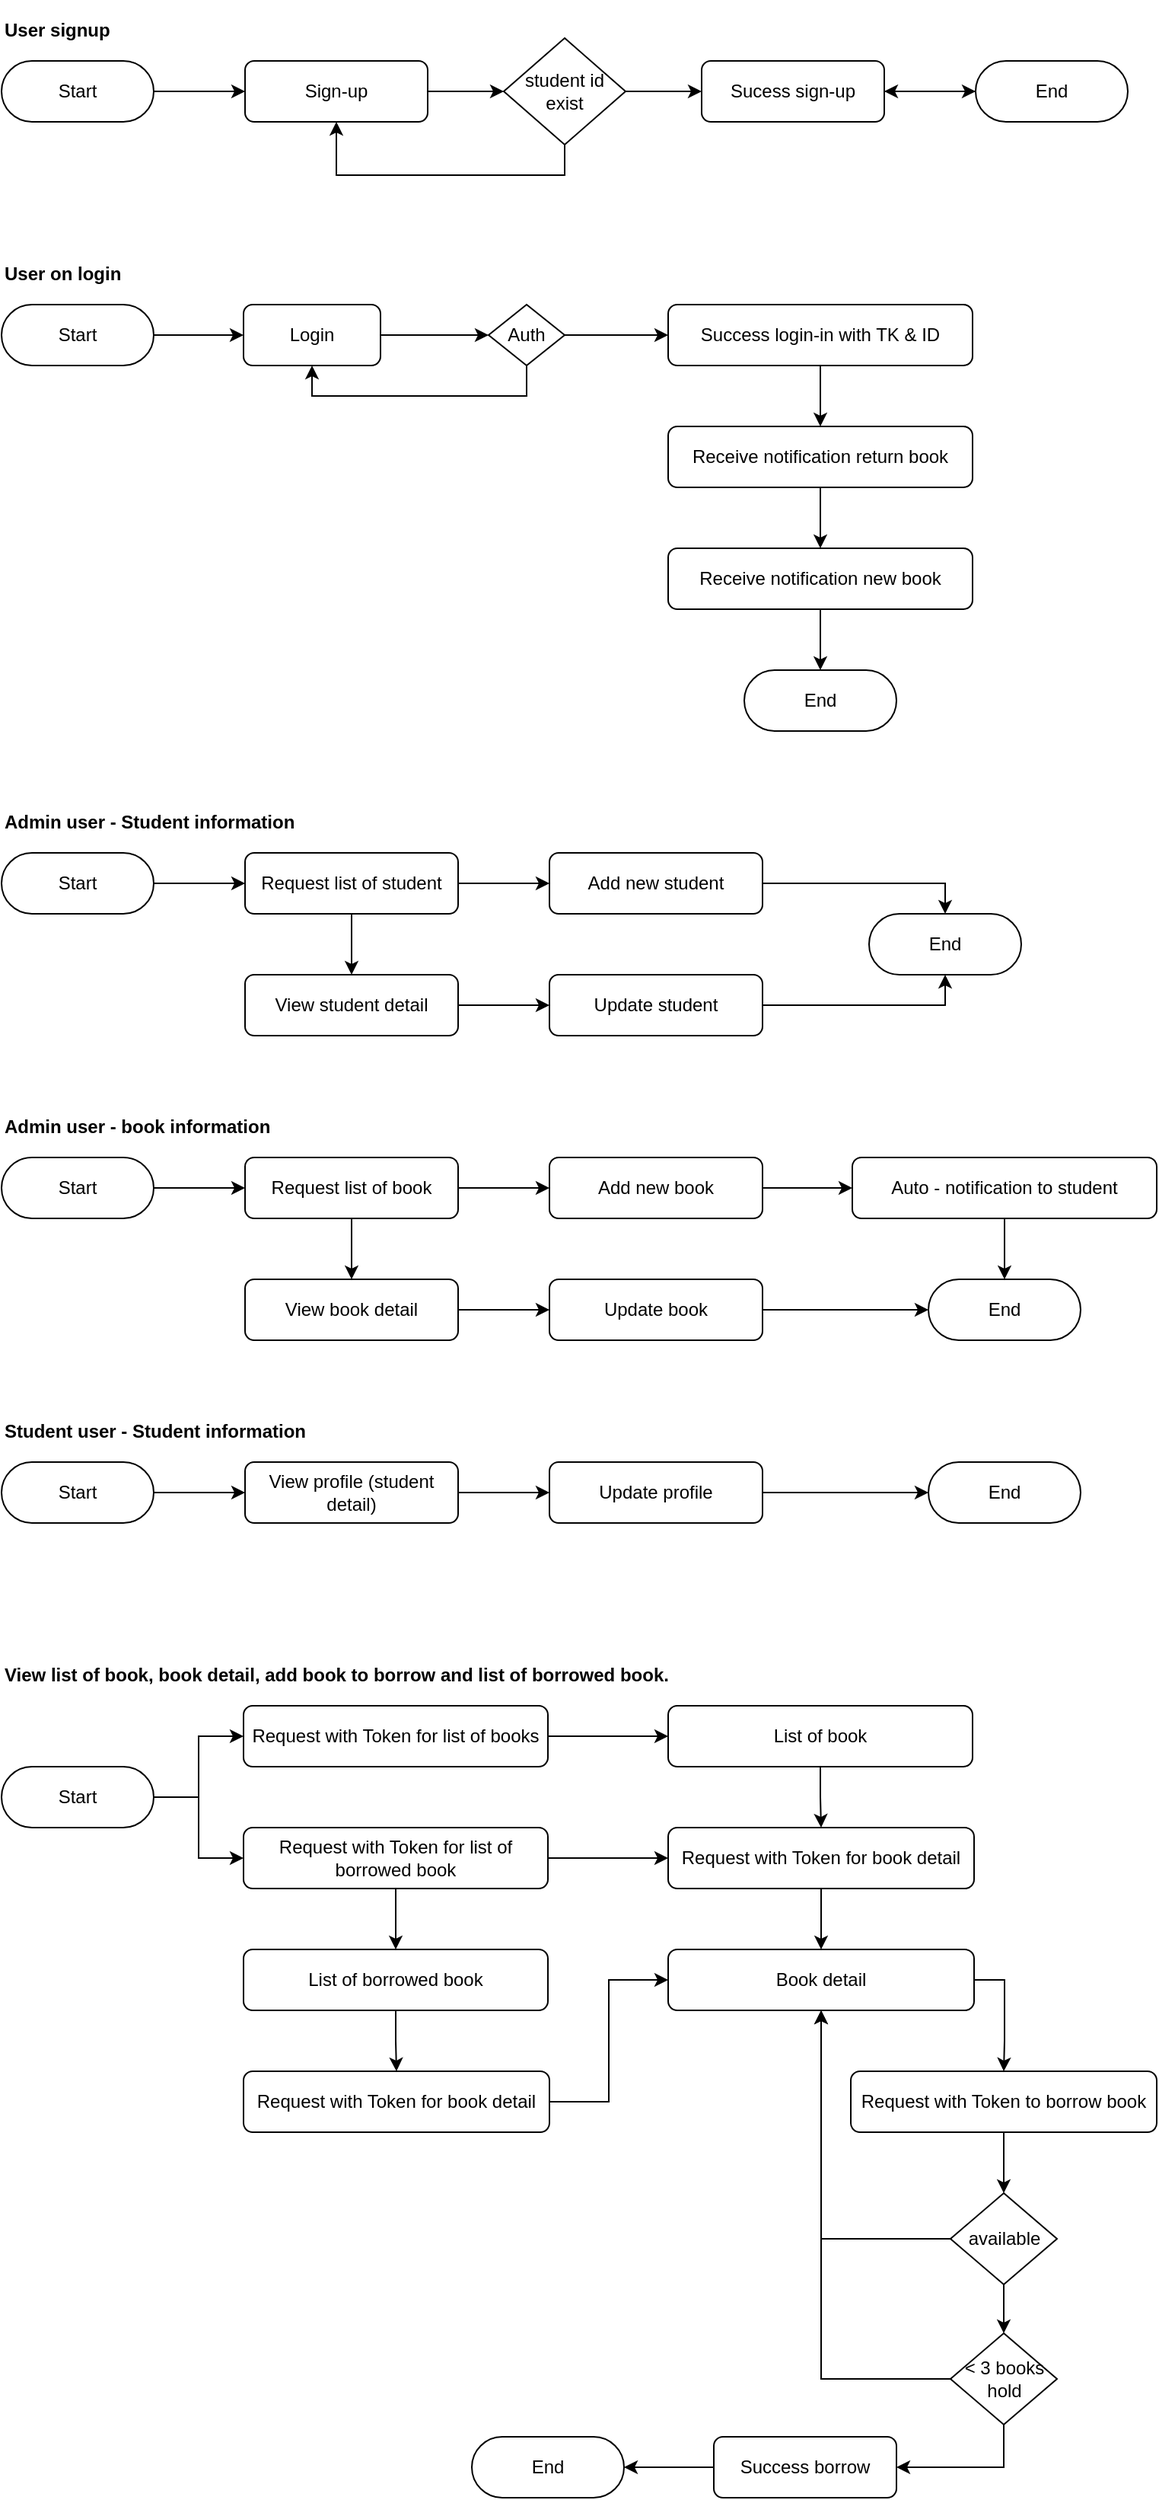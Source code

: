 <mxfile version="27.1.1">
  <diagram name="Page-1" id="GAO5cUe2HdDr9bMzGDML">
    <mxGraphModel dx="1042" dy="1635" grid="1" gridSize="10" guides="1" tooltips="1" connect="1" arrows="1" fold="1" page="1" pageScale="1" pageWidth="850" pageHeight="1100" math="0" shadow="0">
      <root>
        <mxCell id="0" />
        <mxCell id="1" parent="0" />
        <mxCell id="ODzFaRq6WEOHa14aDfQa-3" style="edgeStyle=orthogonalEdgeStyle;rounded=0;orthogonalLoop=1;jettySize=auto;html=1;exitX=1;exitY=0.5;exitDx=0;exitDy=0;entryX=0;entryY=0.5;entryDx=0;entryDy=0;" parent="1" source="ODzFaRq6WEOHa14aDfQa-1" target="ODzFaRq6WEOHa14aDfQa-2" edge="1">
          <mxGeometry relative="1" as="geometry" />
        </mxCell>
        <mxCell id="ODzFaRq6WEOHa14aDfQa-1" value="Start" style="rounded=1;whiteSpace=wrap;html=1;arcSize=50;" parent="1" vertex="1">
          <mxGeometry x="40" y="-1040" width="100" height="40" as="geometry" />
        </mxCell>
        <mxCell id="ODzFaRq6WEOHa14aDfQa-5" style="edgeStyle=orthogonalEdgeStyle;rounded=0;orthogonalLoop=1;jettySize=auto;html=1;exitX=1;exitY=0.5;exitDx=0;exitDy=0;entryX=0;entryY=0.5;entryDx=0;entryDy=0;" parent="1" source="ODzFaRq6WEOHa14aDfQa-2" target="ODzFaRq6WEOHa14aDfQa-4" edge="1">
          <mxGeometry relative="1" as="geometry" />
        </mxCell>
        <mxCell id="ODzFaRq6WEOHa14aDfQa-2" value="Sign-up" style="rounded=1;whiteSpace=wrap;html=1;" parent="1" vertex="1">
          <mxGeometry x="200" y="-1040" width="120" height="40" as="geometry" />
        </mxCell>
        <mxCell id="ODzFaRq6WEOHa14aDfQa-7" style="edgeStyle=orthogonalEdgeStyle;rounded=0;orthogonalLoop=1;jettySize=auto;html=1;exitX=1;exitY=0.5;exitDx=0;exitDy=0;" parent="1" source="ODzFaRq6WEOHa14aDfQa-4" target="ODzFaRq6WEOHa14aDfQa-6" edge="1">
          <mxGeometry relative="1" as="geometry" />
        </mxCell>
        <mxCell id="ODzFaRq6WEOHa14aDfQa-10" style="edgeStyle=orthogonalEdgeStyle;rounded=0;orthogonalLoop=1;jettySize=auto;html=1;exitX=0.5;exitY=1;exitDx=0;exitDy=0;entryX=0.5;entryY=1;entryDx=0;entryDy=0;" parent="1" source="ODzFaRq6WEOHa14aDfQa-4" target="ODzFaRq6WEOHa14aDfQa-2" edge="1">
          <mxGeometry relative="1" as="geometry" />
        </mxCell>
        <mxCell id="ODzFaRq6WEOHa14aDfQa-4" value="student id&lt;div&gt;exist&lt;/div&gt;" style="rhombus;whiteSpace=wrap;html=1;" parent="1" vertex="1">
          <mxGeometry x="370" y="-1055" width="80" height="70" as="geometry" />
        </mxCell>
        <mxCell id="ODzFaRq6WEOHa14aDfQa-9" style="edgeStyle=orthogonalEdgeStyle;rounded=0;orthogonalLoop=1;jettySize=auto;html=1;exitX=1;exitY=0.5;exitDx=0;exitDy=0;entryX=0;entryY=0.5;entryDx=0;entryDy=0;" parent="1" source="ODzFaRq6WEOHa14aDfQa-6" edge="1">
          <mxGeometry relative="1" as="geometry">
            <mxPoint x="680" y="-1020" as="targetPoint" />
          </mxGeometry>
        </mxCell>
        <mxCell id="ODzFaRq6WEOHa14aDfQa-6" value="Sucess sign-up" style="rounded=1;whiteSpace=wrap;html=1;" parent="1" vertex="1">
          <mxGeometry x="500" y="-1040" width="120" height="40" as="geometry" />
        </mxCell>
        <mxCell id="qLBC6d98YUBexqSDk2NZ-1" value="" style="edgeStyle=orthogonalEdgeStyle;rounded=0;orthogonalLoop=1;jettySize=auto;html=1;" parent="1" source="ODzFaRq6WEOHa14aDfQa-8" target="ODzFaRq6WEOHa14aDfQa-6" edge="1">
          <mxGeometry relative="1" as="geometry" />
        </mxCell>
        <mxCell id="ODzFaRq6WEOHa14aDfQa-8" value="End" style="rounded=1;whiteSpace=wrap;html=1;arcSize=50;" parent="1" vertex="1">
          <mxGeometry x="680" y="-1040" width="100" height="40" as="geometry" />
        </mxCell>
        <mxCell id="ODzFaRq6WEOHa14aDfQa-11" value="User signup" style="text;html=1;align=left;verticalAlign=middle;whiteSpace=wrap;rounded=0;fontStyle=1" parent="1" vertex="1">
          <mxGeometry x="40" y="-1080" width="120" height="40" as="geometry" />
        </mxCell>
        <mxCell id="ODzFaRq6WEOHa14aDfQa-12" value="Admin user - Student information" style="text;html=1;align=left;verticalAlign=middle;whiteSpace=wrap;rounded=0;fontStyle=1" parent="1" vertex="1">
          <mxGeometry x="40" y="-560" width="759" height="40" as="geometry" />
        </mxCell>
        <mxCell id="ODzFaRq6WEOHa14aDfQa-18" style="edgeStyle=orthogonalEdgeStyle;rounded=0;orthogonalLoop=1;jettySize=auto;html=1;exitX=1;exitY=0.5;exitDx=0;exitDy=0;entryX=0;entryY=0.5;entryDx=0;entryDy=0;" parent="1" source="ODzFaRq6WEOHa14aDfQa-13" target="ODzFaRq6WEOHa14aDfQa-17" edge="1">
          <mxGeometry relative="1" as="geometry" />
        </mxCell>
        <mxCell id="ODzFaRq6WEOHa14aDfQa-13" value="Start" style="rounded=1;whiteSpace=wrap;html=1;arcSize=50;" parent="1" vertex="1">
          <mxGeometry x="40" y="-520" width="100" height="40" as="geometry" />
        </mxCell>
        <mxCell id="ODzFaRq6WEOHa14aDfQa-45" style="edgeStyle=orthogonalEdgeStyle;rounded=0;orthogonalLoop=1;jettySize=auto;html=1;exitX=1;exitY=0.5;exitDx=0;exitDy=0;entryX=0.5;entryY=0;entryDx=0;entryDy=0;" parent="1" source="ODzFaRq6WEOHa14aDfQa-16" target="ODzFaRq6WEOHa14aDfQa-44" edge="1">
          <mxGeometry relative="1" as="geometry" />
        </mxCell>
        <mxCell id="ODzFaRq6WEOHa14aDfQa-16" value="Add new student" style="rounded=1;whiteSpace=wrap;html=1;" parent="1" vertex="1">
          <mxGeometry x="400" y="-520" width="140" height="40" as="geometry" />
        </mxCell>
        <mxCell id="ODzFaRq6WEOHa14aDfQa-19" style="edgeStyle=orthogonalEdgeStyle;rounded=0;orthogonalLoop=1;jettySize=auto;html=1;exitX=1;exitY=0.5;exitDx=0;exitDy=0;entryX=0;entryY=0.5;entryDx=0;entryDy=0;" parent="1" source="ODzFaRq6WEOHa14aDfQa-17" target="ODzFaRq6WEOHa14aDfQa-16" edge="1">
          <mxGeometry relative="1" as="geometry" />
        </mxCell>
        <mxCell id="ODzFaRq6WEOHa14aDfQa-21" style="edgeStyle=orthogonalEdgeStyle;rounded=0;orthogonalLoop=1;jettySize=auto;html=1;exitX=0.5;exitY=1;exitDx=0;exitDy=0;entryX=0.5;entryY=0;entryDx=0;entryDy=0;" parent="1" source="ODzFaRq6WEOHa14aDfQa-17" target="ODzFaRq6WEOHa14aDfQa-20" edge="1">
          <mxGeometry relative="1" as="geometry" />
        </mxCell>
        <mxCell id="ODzFaRq6WEOHa14aDfQa-17" value="Request list of student" style="rounded=1;whiteSpace=wrap;html=1;" parent="1" vertex="1">
          <mxGeometry x="200" y="-520" width="140" height="40" as="geometry" />
        </mxCell>
        <mxCell id="ODzFaRq6WEOHa14aDfQa-23" style="edgeStyle=orthogonalEdgeStyle;rounded=0;orthogonalLoop=1;jettySize=auto;html=1;exitX=1;exitY=0.5;exitDx=0;exitDy=0;entryX=0;entryY=0.5;entryDx=0;entryDy=0;" parent="1" source="ODzFaRq6WEOHa14aDfQa-20" target="ODzFaRq6WEOHa14aDfQa-22" edge="1">
          <mxGeometry relative="1" as="geometry" />
        </mxCell>
        <mxCell id="ODzFaRq6WEOHa14aDfQa-20" value="View student detail" style="rounded=1;whiteSpace=wrap;html=1;" parent="1" vertex="1">
          <mxGeometry x="200" y="-440" width="140" height="40" as="geometry" />
        </mxCell>
        <mxCell id="ODzFaRq6WEOHa14aDfQa-46" style="edgeStyle=orthogonalEdgeStyle;rounded=0;orthogonalLoop=1;jettySize=auto;html=1;exitX=1;exitY=0.5;exitDx=0;exitDy=0;entryX=0.5;entryY=1;entryDx=0;entryDy=0;" parent="1" source="ODzFaRq6WEOHa14aDfQa-22" target="ODzFaRq6WEOHa14aDfQa-44" edge="1">
          <mxGeometry relative="1" as="geometry" />
        </mxCell>
        <mxCell id="ODzFaRq6WEOHa14aDfQa-22" value="Update student" style="rounded=1;whiteSpace=wrap;html=1;" parent="1" vertex="1">
          <mxGeometry x="400" y="-440" width="140" height="40" as="geometry" />
        </mxCell>
        <mxCell id="ODzFaRq6WEOHa14aDfQa-34" style="edgeStyle=orthogonalEdgeStyle;rounded=0;orthogonalLoop=1;jettySize=auto;html=1;exitX=1;exitY=0.5;exitDx=0;exitDy=0;entryX=0;entryY=0.5;entryDx=0;entryDy=0;" parent="1" source="ODzFaRq6WEOHa14aDfQa-35" target="ODzFaRq6WEOHa14aDfQa-39" edge="1">
          <mxGeometry relative="1" as="geometry" />
        </mxCell>
        <mxCell id="ODzFaRq6WEOHa14aDfQa-35" value="Start" style="rounded=1;whiteSpace=wrap;html=1;arcSize=50;" parent="1" vertex="1">
          <mxGeometry x="40" y="-320" width="100" height="40" as="geometry" />
        </mxCell>
        <mxCell id="ODzFaRq6WEOHa14aDfQa-50" style="edgeStyle=orthogonalEdgeStyle;rounded=0;orthogonalLoop=1;jettySize=auto;html=1;exitX=1;exitY=0.5;exitDx=0;exitDy=0;entryX=0;entryY=0.5;entryDx=0;entryDy=0;" parent="1" source="ODzFaRq6WEOHa14aDfQa-36" target="ODzFaRq6WEOHa14aDfQa-49" edge="1">
          <mxGeometry relative="1" as="geometry" />
        </mxCell>
        <mxCell id="ODzFaRq6WEOHa14aDfQa-36" value="Add new book" style="rounded=1;whiteSpace=wrap;html=1;" parent="1" vertex="1">
          <mxGeometry x="400" y="-320" width="140" height="40" as="geometry" />
        </mxCell>
        <mxCell id="ODzFaRq6WEOHa14aDfQa-37" style="edgeStyle=orthogonalEdgeStyle;rounded=0;orthogonalLoop=1;jettySize=auto;html=1;exitX=1;exitY=0.5;exitDx=0;exitDy=0;entryX=0;entryY=0.5;entryDx=0;entryDy=0;" parent="1" source="ODzFaRq6WEOHa14aDfQa-39" target="ODzFaRq6WEOHa14aDfQa-36" edge="1">
          <mxGeometry relative="1" as="geometry" />
        </mxCell>
        <mxCell id="ODzFaRq6WEOHa14aDfQa-38" style="edgeStyle=orthogonalEdgeStyle;rounded=0;orthogonalLoop=1;jettySize=auto;html=1;exitX=0.5;exitY=1;exitDx=0;exitDy=0;entryX=0.5;entryY=0;entryDx=0;entryDy=0;" parent="1" source="ODzFaRq6WEOHa14aDfQa-39" target="ODzFaRq6WEOHa14aDfQa-41" edge="1">
          <mxGeometry relative="1" as="geometry" />
        </mxCell>
        <mxCell id="ODzFaRq6WEOHa14aDfQa-39" value="Request list of book" style="rounded=1;whiteSpace=wrap;html=1;" parent="1" vertex="1">
          <mxGeometry x="200" y="-320" width="140" height="40" as="geometry" />
        </mxCell>
        <mxCell id="ODzFaRq6WEOHa14aDfQa-40" style="edgeStyle=orthogonalEdgeStyle;rounded=0;orthogonalLoop=1;jettySize=auto;html=1;exitX=1;exitY=0.5;exitDx=0;exitDy=0;entryX=0;entryY=0.5;entryDx=0;entryDy=0;" parent="1" source="ODzFaRq6WEOHa14aDfQa-41" target="ODzFaRq6WEOHa14aDfQa-42" edge="1">
          <mxGeometry relative="1" as="geometry" />
        </mxCell>
        <mxCell id="ODzFaRq6WEOHa14aDfQa-41" value="View book detail" style="rounded=1;whiteSpace=wrap;html=1;" parent="1" vertex="1">
          <mxGeometry x="200" y="-240" width="140" height="40" as="geometry" />
        </mxCell>
        <mxCell id="ODzFaRq6WEOHa14aDfQa-48" style="edgeStyle=orthogonalEdgeStyle;rounded=0;orthogonalLoop=1;jettySize=auto;html=1;exitX=1;exitY=0.5;exitDx=0;exitDy=0;" parent="1" source="ODzFaRq6WEOHa14aDfQa-42" target="ODzFaRq6WEOHa14aDfQa-47" edge="1">
          <mxGeometry relative="1" as="geometry" />
        </mxCell>
        <mxCell id="ODzFaRq6WEOHa14aDfQa-42" value="Update book" style="rounded=1;whiteSpace=wrap;html=1;" parent="1" vertex="1">
          <mxGeometry x="400" y="-240" width="140" height="40" as="geometry" />
        </mxCell>
        <mxCell id="ODzFaRq6WEOHa14aDfQa-43" value="Admin user - book information" style="text;html=1;align=left;verticalAlign=middle;whiteSpace=wrap;rounded=0;fontStyle=1" parent="1" vertex="1">
          <mxGeometry x="40" y="-360" width="759" height="40" as="geometry" />
        </mxCell>
        <mxCell id="ODzFaRq6WEOHa14aDfQa-44" value="End" style="rounded=1;whiteSpace=wrap;html=1;arcSize=50;" parent="1" vertex="1">
          <mxGeometry x="610" y="-480" width="100" height="40" as="geometry" />
        </mxCell>
        <mxCell id="ODzFaRq6WEOHa14aDfQa-47" value="End" style="rounded=1;whiteSpace=wrap;html=1;arcSize=50;" parent="1" vertex="1">
          <mxGeometry x="649" y="-240" width="100" height="40" as="geometry" />
        </mxCell>
        <mxCell id="ODzFaRq6WEOHa14aDfQa-51" style="edgeStyle=orthogonalEdgeStyle;rounded=0;orthogonalLoop=1;jettySize=auto;html=1;exitX=0.5;exitY=1;exitDx=0;exitDy=0;entryX=0.5;entryY=0;entryDx=0;entryDy=0;" parent="1" source="ODzFaRq6WEOHa14aDfQa-49" target="ODzFaRq6WEOHa14aDfQa-47" edge="1">
          <mxGeometry relative="1" as="geometry" />
        </mxCell>
        <mxCell id="ODzFaRq6WEOHa14aDfQa-49" value="Auto - notification to student" style="rounded=1;whiteSpace=wrap;html=1;" parent="1" vertex="1">
          <mxGeometry x="599" y="-320" width="200" height="40" as="geometry" />
        </mxCell>
        <mxCell id="ODzFaRq6WEOHa14aDfQa-52" style="edgeStyle=orthogonalEdgeStyle;rounded=0;orthogonalLoop=1;jettySize=auto;html=1;exitX=1;exitY=0.5;exitDx=0;exitDy=0;entryX=0;entryY=0.5;entryDx=0;entryDy=0;" parent="1" source="ODzFaRq6WEOHa14aDfQa-53" target="ODzFaRq6WEOHa14aDfQa-58" edge="1">
          <mxGeometry relative="1" as="geometry" />
        </mxCell>
        <mxCell id="ODzFaRq6WEOHa14aDfQa-53" value="Start" style="rounded=1;whiteSpace=wrap;html=1;arcSize=50;" parent="1" vertex="1">
          <mxGeometry x="40" y="-120" width="100" height="40" as="geometry" />
        </mxCell>
        <mxCell id="ODzFaRq6WEOHa14aDfQa-54" style="edgeStyle=orthogonalEdgeStyle;rounded=0;orthogonalLoop=1;jettySize=auto;html=1;exitX=1;exitY=0.5;exitDx=0;exitDy=0;" parent="1" source="ODzFaRq6WEOHa14aDfQa-55" target="ODzFaRq6WEOHa14aDfQa-64" edge="1">
          <mxGeometry relative="1" as="geometry">
            <mxPoint x="599" y="-100" as="targetPoint" />
          </mxGeometry>
        </mxCell>
        <mxCell id="ODzFaRq6WEOHa14aDfQa-55" value="Update profile" style="rounded=1;whiteSpace=wrap;html=1;" parent="1" vertex="1">
          <mxGeometry x="400" y="-120" width="140" height="40" as="geometry" />
        </mxCell>
        <mxCell id="ODzFaRq6WEOHa14aDfQa-56" style="edgeStyle=orthogonalEdgeStyle;rounded=0;orthogonalLoop=1;jettySize=auto;html=1;exitX=1;exitY=0.5;exitDx=0;exitDy=0;entryX=0;entryY=0.5;entryDx=0;entryDy=0;" parent="1" source="ODzFaRq6WEOHa14aDfQa-58" target="ODzFaRq6WEOHa14aDfQa-55" edge="1">
          <mxGeometry relative="1" as="geometry" />
        </mxCell>
        <mxCell id="ODzFaRq6WEOHa14aDfQa-58" value="View profile (student detail)" style="rounded=1;whiteSpace=wrap;html=1;" parent="1" vertex="1">
          <mxGeometry x="200" y="-120" width="140" height="40" as="geometry" />
        </mxCell>
        <mxCell id="ODzFaRq6WEOHa14aDfQa-63" value="Student user - Student information" style="text;html=1;align=left;verticalAlign=middle;whiteSpace=wrap;rounded=0;fontStyle=1" parent="1" vertex="1">
          <mxGeometry x="40" y="-160" width="759" height="40" as="geometry" />
        </mxCell>
        <mxCell id="ODzFaRq6WEOHa14aDfQa-64" value="End" style="rounded=1;whiteSpace=wrap;html=1;arcSize=50;" parent="1" vertex="1">
          <mxGeometry x="649" y="-120" width="100" height="40" as="geometry" />
        </mxCell>
        <mxCell id="qLBC6d98YUBexqSDk2NZ-2" value="Start" style="rounded=1;whiteSpace=wrap;html=1;arcSize=50;" parent="1" vertex="1">
          <mxGeometry x="40" y="-880" width="100" height="40" as="geometry" />
        </mxCell>
        <mxCell id="qLBC6d98YUBexqSDk2NZ-3" value="" style="endArrow=classic;html=1;rounded=0;exitX=1;exitY=0.5;exitDx=0;exitDy=0;entryX=0;entryY=0.5;entryDx=0;entryDy=0;" parent="1" source="qLBC6d98YUBexqSDk2NZ-2" target="qLBC6d98YUBexqSDk2NZ-5" edge="1">
          <mxGeometry width="50" height="50" relative="1" as="geometry">
            <mxPoint x="399" y="-550" as="sourcePoint" />
            <mxPoint x="449" y="-600" as="targetPoint" />
          </mxGeometry>
        </mxCell>
        <mxCell id="qLBC6d98YUBexqSDk2NZ-4" style="edgeStyle=orthogonalEdgeStyle;rounded=0;orthogonalLoop=1;jettySize=auto;html=1;exitX=1;exitY=0.5;exitDx=0;exitDy=0;entryX=0;entryY=0.5;entryDx=0;entryDy=0;" parent="1" source="qLBC6d98YUBexqSDk2NZ-5" target="qLBC6d98YUBexqSDk2NZ-8" edge="1">
          <mxGeometry relative="1" as="geometry" />
        </mxCell>
        <mxCell id="qLBC6d98YUBexqSDk2NZ-5" value="Login" style="rounded=1;whiteSpace=wrap;html=1;" parent="1" vertex="1">
          <mxGeometry x="199" y="-880" width="90" height="40" as="geometry" />
        </mxCell>
        <mxCell id="qLBC6d98YUBexqSDk2NZ-6" style="edgeStyle=orthogonalEdgeStyle;rounded=0;orthogonalLoop=1;jettySize=auto;html=1;exitX=0.5;exitY=1;exitDx=0;exitDy=0;entryX=0.5;entryY=1;entryDx=0;entryDy=0;" parent="1" source="qLBC6d98YUBexqSDk2NZ-8" target="qLBC6d98YUBexqSDk2NZ-5" edge="1">
          <mxGeometry relative="1" as="geometry" />
        </mxCell>
        <mxCell id="qLBC6d98YUBexqSDk2NZ-7" style="edgeStyle=orthogonalEdgeStyle;rounded=0;orthogonalLoop=1;jettySize=auto;html=1;exitX=1;exitY=0.5;exitDx=0;exitDy=0;entryX=0;entryY=0.5;entryDx=0;entryDy=0;" parent="1" source="qLBC6d98YUBexqSDk2NZ-8" target="qLBC6d98YUBexqSDk2NZ-10" edge="1">
          <mxGeometry relative="1" as="geometry" />
        </mxCell>
        <mxCell id="qLBC6d98YUBexqSDk2NZ-8" value="Auth" style="rhombus;whiteSpace=wrap;html=1;" parent="1" vertex="1">
          <mxGeometry x="360" y="-880" width="50" height="40" as="geometry" />
        </mxCell>
        <mxCell id="qLBC6d98YUBexqSDk2NZ-9" style="edgeStyle=orthogonalEdgeStyle;rounded=0;orthogonalLoop=1;jettySize=auto;html=1;exitX=0.5;exitY=1;exitDx=0;exitDy=0;" parent="1" source="qLBC6d98YUBexqSDk2NZ-10" target="qLBC6d98YUBexqSDk2NZ-12" edge="1">
          <mxGeometry relative="1" as="geometry" />
        </mxCell>
        <mxCell id="qLBC6d98YUBexqSDk2NZ-10" value="Success login-in with TK &amp;amp; ID" style="rounded=1;whiteSpace=wrap;html=1;" parent="1" vertex="1">
          <mxGeometry x="478" y="-880" width="200" height="40" as="geometry" />
        </mxCell>
        <mxCell id="qLBC6d98YUBexqSDk2NZ-11" style="edgeStyle=orthogonalEdgeStyle;rounded=0;orthogonalLoop=1;jettySize=auto;html=1;exitX=0.5;exitY=1;exitDx=0;exitDy=0;entryX=0.5;entryY=0;entryDx=0;entryDy=0;" parent="1" source="qLBC6d98YUBexqSDk2NZ-12" target="qLBC6d98YUBexqSDk2NZ-14" edge="1">
          <mxGeometry relative="1" as="geometry" />
        </mxCell>
        <mxCell id="qLBC6d98YUBexqSDk2NZ-12" value="Receive notification return book" style="rounded=1;whiteSpace=wrap;html=1;" parent="1" vertex="1">
          <mxGeometry x="478" y="-800" width="200" height="40" as="geometry" />
        </mxCell>
        <mxCell id="qLBC6d98YUBexqSDk2NZ-13" style="edgeStyle=orthogonalEdgeStyle;rounded=0;orthogonalLoop=1;jettySize=auto;html=1;exitX=0.5;exitY=1;exitDx=0;exitDy=0;" parent="1" source="qLBC6d98YUBexqSDk2NZ-14" target="qLBC6d98YUBexqSDk2NZ-15" edge="1">
          <mxGeometry relative="1" as="geometry" />
        </mxCell>
        <mxCell id="qLBC6d98YUBexqSDk2NZ-14" value="Receive notification new book" style="rounded=1;whiteSpace=wrap;html=1;" parent="1" vertex="1">
          <mxGeometry x="478" y="-720" width="200" height="40" as="geometry" />
        </mxCell>
        <mxCell id="qLBC6d98YUBexqSDk2NZ-15" value="End" style="rounded=1;whiteSpace=wrap;html=1;arcSize=50;" parent="1" vertex="1">
          <mxGeometry x="528" y="-640" width="100" height="40" as="geometry" />
        </mxCell>
        <mxCell id="qLBC6d98YUBexqSDk2NZ-16" value="User on login" style="text;html=1;align=left;verticalAlign=middle;whiteSpace=wrap;rounded=0;fontStyle=1" parent="1" vertex="1">
          <mxGeometry x="40" y="-920" width="120" height="40" as="geometry" />
        </mxCell>
        <mxCell id="qLBC6d98YUBexqSDk2NZ-17" value="View list of book, book detail, add book to borrow and list of borrowed book." style="text;html=1;align=left;verticalAlign=middle;whiteSpace=wrap;rounded=0;fontStyle=1" parent="1" vertex="1">
          <mxGeometry x="40" width="759" height="40" as="geometry" />
        </mxCell>
        <mxCell id="qLBC6d98YUBexqSDk2NZ-18" style="edgeStyle=orthogonalEdgeStyle;rounded=0;orthogonalLoop=1;jettySize=auto;html=1;exitX=1;exitY=0.5;exitDx=0;exitDy=0;entryX=0;entryY=0.5;entryDx=0;entryDy=0;" parent="1" source="qLBC6d98YUBexqSDk2NZ-20" target="qLBC6d98YUBexqSDk2NZ-22" edge="1">
          <mxGeometry relative="1" as="geometry" />
        </mxCell>
        <mxCell id="qLBC6d98YUBexqSDk2NZ-19" style="edgeStyle=orthogonalEdgeStyle;rounded=0;orthogonalLoop=1;jettySize=auto;html=1;exitX=1;exitY=0.5;exitDx=0;exitDy=0;entryX=0;entryY=0.5;entryDx=0;entryDy=0;" parent="1" source="qLBC6d98YUBexqSDk2NZ-20" target="qLBC6d98YUBexqSDk2NZ-31" edge="1">
          <mxGeometry relative="1" as="geometry" />
        </mxCell>
        <mxCell id="qLBC6d98YUBexqSDk2NZ-20" value="Start" style="rounded=1;whiteSpace=wrap;html=1;arcSize=50;" parent="1" vertex="1">
          <mxGeometry x="40" y="80" width="100" height="40" as="geometry" />
        </mxCell>
        <mxCell id="qLBC6d98YUBexqSDk2NZ-21" style="edgeStyle=orthogonalEdgeStyle;rounded=0;orthogonalLoop=1;jettySize=auto;html=1;exitX=1;exitY=0.5;exitDx=0;exitDy=0;entryX=0;entryY=0.5;entryDx=0;entryDy=0;" parent="1" source="qLBC6d98YUBexqSDk2NZ-22" target="qLBC6d98YUBexqSDk2NZ-24" edge="1">
          <mxGeometry relative="1" as="geometry">
            <mxPoint x="359" y="60" as="targetPoint" />
          </mxGeometry>
        </mxCell>
        <mxCell id="qLBC6d98YUBexqSDk2NZ-22" value="Request with Token for list of books" style="rounded=1;whiteSpace=wrap;html=1;" parent="1" vertex="1">
          <mxGeometry x="199" y="40" width="200" height="40" as="geometry" />
        </mxCell>
        <mxCell id="qLBC6d98YUBexqSDk2NZ-23" style="edgeStyle=orthogonalEdgeStyle;rounded=0;orthogonalLoop=1;jettySize=auto;html=1;exitX=0.5;exitY=1;exitDx=0;exitDy=0;entryX=0.5;entryY=0;entryDx=0;entryDy=0;" parent="1" source="qLBC6d98YUBexqSDk2NZ-24" target="qLBC6d98YUBexqSDk2NZ-26" edge="1">
          <mxGeometry relative="1" as="geometry" />
        </mxCell>
        <mxCell id="qLBC6d98YUBexqSDk2NZ-24" value="List of book" style="rounded=1;whiteSpace=wrap;html=1;" parent="1" vertex="1">
          <mxGeometry x="478" y="40" width="200" height="40" as="geometry" />
        </mxCell>
        <mxCell id="qLBC6d98YUBexqSDk2NZ-25" style="edgeStyle=orthogonalEdgeStyle;rounded=0;orthogonalLoop=1;jettySize=auto;html=1;exitX=0.5;exitY=1;exitDx=0;exitDy=0;" parent="1" source="qLBC6d98YUBexqSDk2NZ-26" target="qLBC6d98YUBexqSDk2NZ-28" edge="1">
          <mxGeometry relative="1" as="geometry" />
        </mxCell>
        <mxCell id="qLBC6d98YUBexqSDk2NZ-26" value="Request with Token for book detail" style="rounded=1;whiteSpace=wrap;html=1;" parent="1" vertex="1">
          <mxGeometry x="478" y="120" width="201" height="40" as="geometry" />
        </mxCell>
        <mxCell id="qLBC6d98YUBexqSDk2NZ-27" style="edgeStyle=orthogonalEdgeStyle;rounded=0;orthogonalLoop=1;jettySize=auto;html=1;exitX=1;exitY=0.5;exitDx=0;exitDy=0;" parent="1" source="qLBC6d98YUBexqSDk2NZ-28" target="qLBC6d98YUBexqSDk2NZ-37" edge="1">
          <mxGeometry relative="1" as="geometry" />
        </mxCell>
        <mxCell id="qLBC6d98YUBexqSDk2NZ-28" value="Book detail" style="rounded=1;whiteSpace=wrap;html=1;" parent="1" vertex="1">
          <mxGeometry x="478" y="200" width="201" height="40" as="geometry" />
        </mxCell>
        <mxCell id="qLBC6d98YUBexqSDk2NZ-29" style="edgeStyle=orthogonalEdgeStyle;rounded=0;orthogonalLoop=1;jettySize=auto;html=1;exitX=0.5;exitY=1;exitDx=0;exitDy=0;entryX=0.5;entryY=0;entryDx=0;entryDy=0;" parent="1" source="qLBC6d98YUBexqSDk2NZ-31" target="qLBC6d98YUBexqSDk2NZ-33" edge="1">
          <mxGeometry relative="1" as="geometry">
            <mxPoint x="359" y="140" as="targetPoint" />
          </mxGeometry>
        </mxCell>
        <mxCell id="qLBC6d98YUBexqSDk2NZ-30" value="" style="edgeStyle=orthogonalEdgeStyle;rounded=0;orthogonalLoop=1;jettySize=auto;html=1;" parent="1" source="qLBC6d98YUBexqSDk2NZ-31" target="qLBC6d98YUBexqSDk2NZ-26" edge="1">
          <mxGeometry relative="1" as="geometry" />
        </mxCell>
        <mxCell id="qLBC6d98YUBexqSDk2NZ-31" value="Request with Token for list of borrowed book" style="rounded=1;whiteSpace=wrap;html=1;" parent="1" vertex="1">
          <mxGeometry x="199" y="120" width="200" height="40" as="geometry" />
        </mxCell>
        <mxCell id="qLBC6d98YUBexqSDk2NZ-32" style="edgeStyle=orthogonalEdgeStyle;rounded=0;orthogonalLoop=1;jettySize=auto;html=1;exitX=0.5;exitY=1;exitDx=0;exitDy=0;entryX=0.5;entryY=0;entryDx=0;entryDy=0;" parent="1" source="qLBC6d98YUBexqSDk2NZ-33" target="qLBC6d98YUBexqSDk2NZ-35" edge="1">
          <mxGeometry relative="1" as="geometry" />
        </mxCell>
        <mxCell id="qLBC6d98YUBexqSDk2NZ-33" value="List of borrowed book" style="rounded=1;whiteSpace=wrap;html=1;" parent="1" vertex="1">
          <mxGeometry x="199" y="200" width="200" height="40" as="geometry" />
        </mxCell>
        <mxCell id="qLBC6d98YUBexqSDk2NZ-34" style="edgeStyle=orthogonalEdgeStyle;rounded=0;orthogonalLoop=1;jettySize=auto;html=1;exitX=1;exitY=0.5;exitDx=0;exitDy=0;entryX=0;entryY=0.5;entryDx=0;entryDy=0;" parent="1" source="qLBC6d98YUBexqSDk2NZ-35" target="qLBC6d98YUBexqSDk2NZ-28" edge="1">
          <mxGeometry relative="1" as="geometry">
            <mxPoint x="359" y="300" as="targetPoint" />
          </mxGeometry>
        </mxCell>
        <mxCell id="qLBC6d98YUBexqSDk2NZ-35" value="Request with Token for book detail" style="rounded=1;whiteSpace=wrap;html=1;" parent="1" vertex="1">
          <mxGeometry x="199" y="280" width="201" height="40" as="geometry" />
        </mxCell>
        <mxCell id="qLBC6d98YUBexqSDk2NZ-36" style="edgeStyle=orthogonalEdgeStyle;rounded=0;orthogonalLoop=1;jettySize=auto;html=1;exitX=0.5;exitY=1;exitDx=0;exitDy=0;" parent="1" source="qLBC6d98YUBexqSDk2NZ-37" target="qLBC6d98YUBexqSDk2NZ-40" edge="1">
          <mxGeometry relative="1" as="geometry" />
        </mxCell>
        <mxCell id="qLBC6d98YUBexqSDk2NZ-37" value="Request with Token to borrow book" style="rounded=1;whiteSpace=wrap;html=1;" parent="1" vertex="1">
          <mxGeometry x="598" y="280" width="201" height="40" as="geometry" />
        </mxCell>
        <mxCell id="qLBC6d98YUBexqSDk2NZ-38" style="edgeStyle=orthogonalEdgeStyle;rounded=0;orthogonalLoop=1;jettySize=auto;html=1;exitX=0.5;exitY=1;exitDx=0;exitDy=0;" parent="1" source="qLBC6d98YUBexqSDk2NZ-40" target="qLBC6d98YUBexqSDk2NZ-43" edge="1">
          <mxGeometry relative="1" as="geometry" />
        </mxCell>
        <mxCell id="qLBC6d98YUBexqSDk2NZ-39" style="edgeStyle=orthogonalEdgeStyle;rounded=0;orthogonalLoop=1;jettySize=auto;html=1;exitX=0;exitY=0.5;exitDx=0;exitDy=0;entryX=0.5;entryY=1;entryDx=0;entryDy=0;" parent="1" source="qLBC6d98YUBexqSDk2NZ-40" target="qLBC6d98YUBexqSDk2NZ-28" edge="1">
          <mxGeometry relative="1" as="geometry" />
        </mxCell>
        <mxCell id="qLBC6d98YUBexqSDk2NZ-40" value="available" style="rhombus;whiteSpace=wrap;html=1;" parent="1" vertex="1">
          <mxGeometry x="663.5" y="360" width="70" height="60" as="geometry" />
        </mxCell>
        <mxCell id="qLBC6d98YUBexqSDk2NZ-41" style="edgeStyle=orthogonalEdgeStyle;rounded=0;orthogonalLoop=1;jettySize=auto;html=1;exitX=0;exitY=0.5;exitDx=0;exitDy=0;entryX=0.5;entryY=1;entryDx=0;entryDy=0;" parent="1" source="qLBC6d98YUBexqSDk2NZ-43" target="qLBC6d98YUBexqSDk2NZ-28" edge="1">
          <mxGeometry relative="1" as="geometry" />
        </mxCell>
        <mxCell id="qLBC6d98YUBexqSDk2NZ-42" style="edgeStyle=orthogonalEdgeStyle;rounded=0;orthogonalLoop=1;jettySize=auto;html=1;exitX=0.5;exitY=1;exitDx=0;exitDy=0;entryX=1;entryY=0.5;entryDx=0;entryDy=0;" parent="1" source="qLBC6d98YUBexqSDk2NZ-43" target="qLBC6d98YUBexqSDk2NZ-45" edge="1">
          <mxGeometry relative="1" as="geometry" />
        </mxCell>
        <mxCell id="qLBC6d98YUBexqSDk2NZ-43" value="&amp;lt; 3 books hold" style="rhombus;whiteSpace=wrap;html=1;" parent="1" vertex="1">
          <mxGeometry x="663.5" y="452" width="70" height="60" as="geometry" />
        </mxCell>
        <mxCell id="qLBC6d98YUBexqSDk2NZ-44" style="edgeStyle=orthogonalEdgeStyle;rounded=0;orthogonalLoop=1;jettySize=auto;html=1;exitX=0;exitY=0.5;exitDx=0;exitDy=0;" parent="1" source="qLBC6d98YUBexqSDk2NZ-45" target="qLBC6d98YUBexqSDk2NZ-46" edge="1">
          <mxGeometry relative="1" as="geometry" />
        </mxCell>
        <mxCell id="qLBC6d98YUBexqSDk2NZ-45" value="Success borrow" style="rounded=1;whiteSpace=wrap;html=1;" parent="1" vertex="1">
          <mxGeometry x="508" y="520" width="120" height="40" as="geometry" />
        </mxCell>
        <mxCell id="qLBC6d98YUBexqSDk2NZ-46" value="End" style="rounded=1;whiteSpace=wrap;html=1;arcSize=50;" parent="1" vertex="1">
          <mxGeometry x="349" y="520" width="100" height="40" as="geometry" />
        </mxCell>
      </root>
    </mxGraphModel>
  </diagram>
</mxfile>
